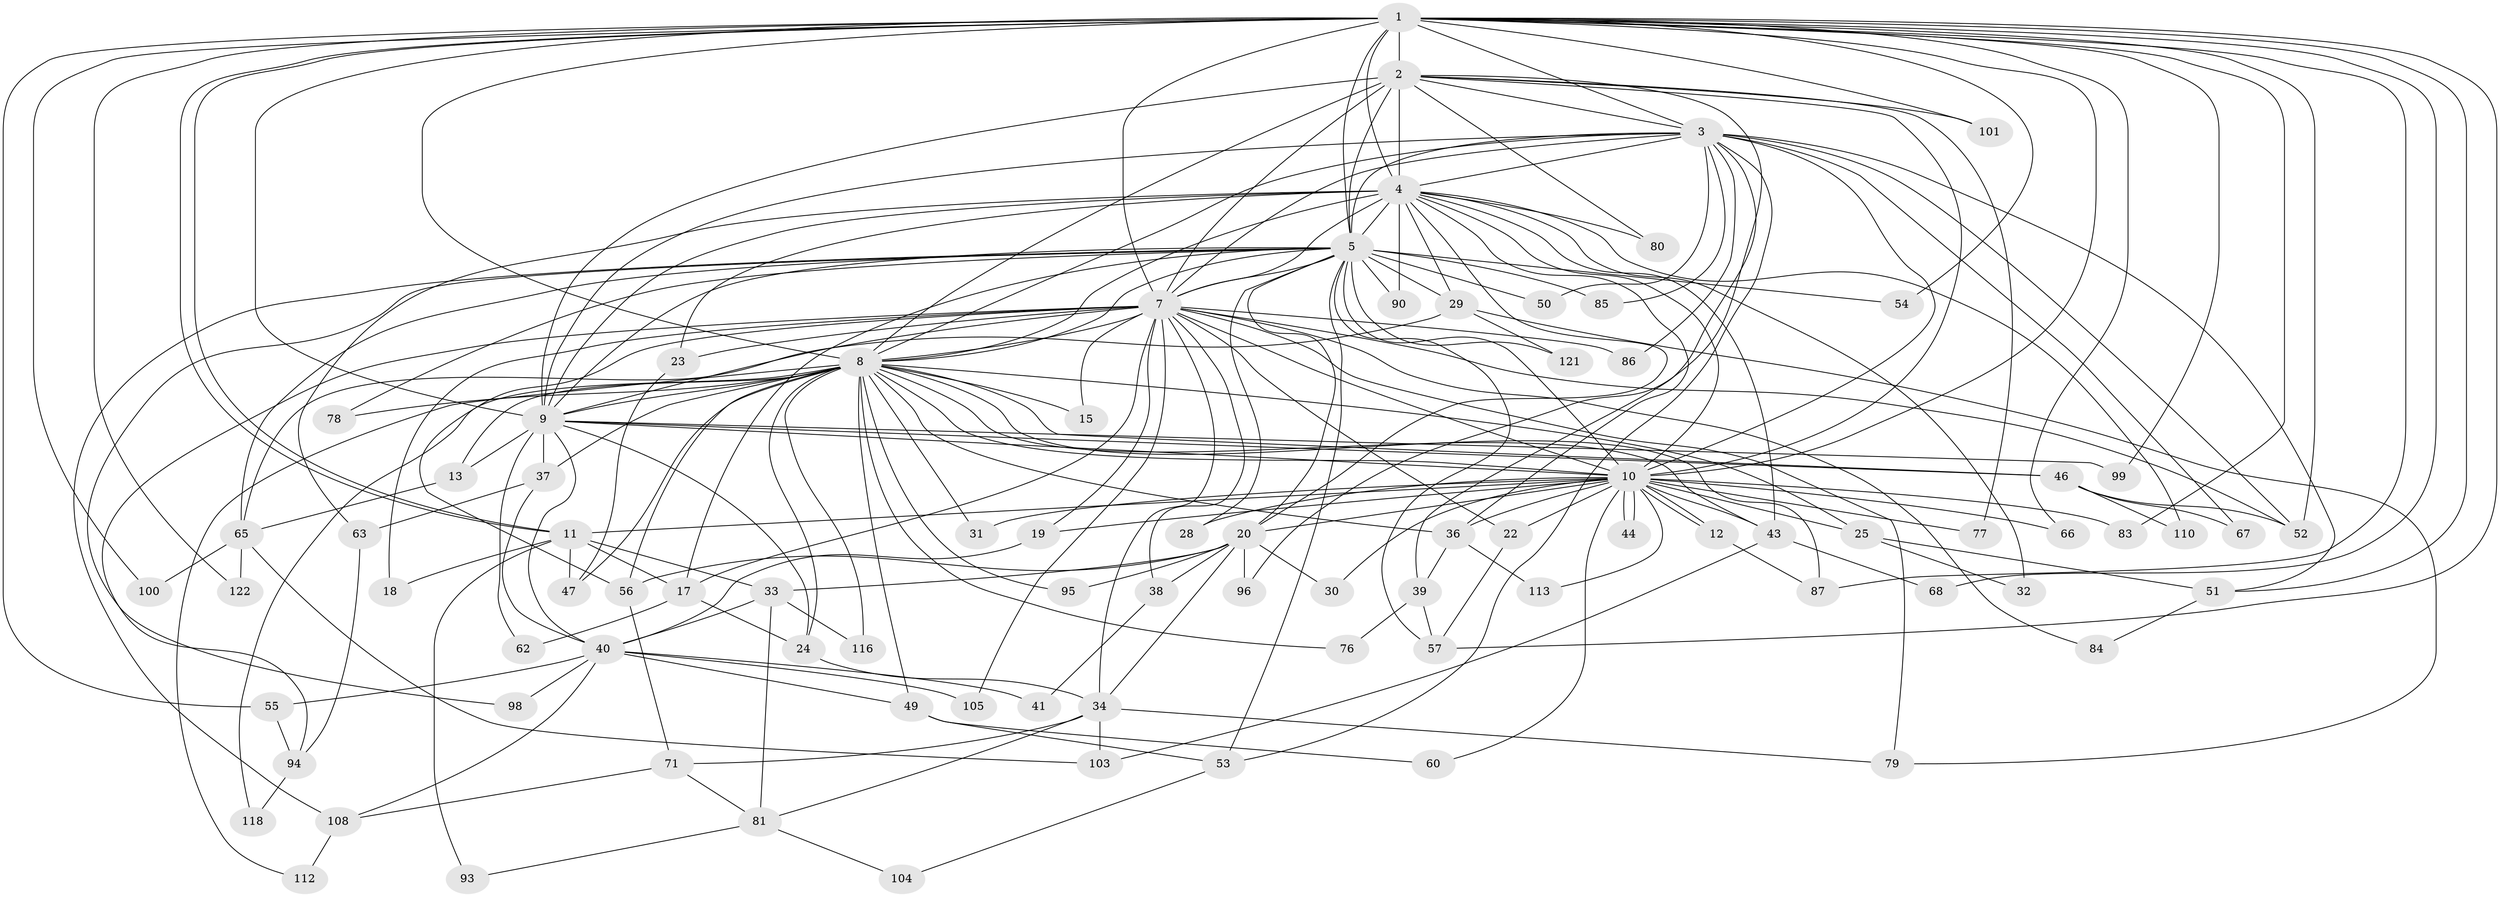 // Generated by graph-tools (version 1.1) at 2025/51/02/27/25 19:51:44]
// undirected, 86 vertices, 214 edges
graph export_dot {
graph [start="1"]
  node [color=gray90,style=filled];
  1 [super="+75"];
  2 [super="+114"];
  3 [super="+26"];
  4 [super="+6"];
  5 [super="+14"];
  7 [super="+91"];
  8 [super="+35"];
  9 [super="+16"];
  10 [super="+21"];
  11 [super="+27"];
  12;
  13;
  15;
  17 [super="+117"];
  18;
  19 [super="+48"];
  20 [super="+73"];
  22;
  23 [super="+88"];
  24 [super="+45"];
  25;
  28;
  29;
  30;
  31;
  32;
  33;
  34 [super="+74"];
  36 [super="+61"];
  37 [super="+42"];
  38;
  39 [super="+59"];
  40 [super="+92"];
  41 [super="+69"];
  43 [super="+115"];
  44 [super="+64"];
  46 [super="+106"];
  47;
  49 [super="+58"];
  50;
  51 [super="+70"];
  52;
  53;
  54;
  55;
  56 [super="+97"];
  57 [super="+119"];
  60;
  62;
  63 [super="+102"];
  65 [super="+72"];
  66;
  67;
  68;
  71 [super="+82"];
  76;
  77;
  78;
  79 [super="+89"];
  80;
  81;
  83;
  84;
  85;
  86;
  87 [super="+107"];
  90 [super="+120"];
  93;
  94;
  95;
  96;
  98;
  99;
  100;
  101;
  103 [super="+109"];
  104;
  105;
  108 [super="+111"];
  110;
  112;
  113;
  116;
  118;
  121;
  122;
  1 -- 2;
  1 -- 3;
  1 -- 4 [weight=2];
  1 -- 5;
  1 -- 7 [weight=2];
  1 -- 8;
  1 -- 9;
  1 -- 10;
  1 -- 11;
  1 -- 11;
  1 -- 51;
  1 -- 52;
  1 -- 54;
  1 -- 55;
  1 -- 57;
  1 -- 66;
  1 -- 68;
  1 -- 83;
  1 -- 87;
  1 -- 99;
  1 -- 100;
  1 -- 101;
  1 -- 122;
  2 -- 3;
  2 -- 4 [weight=3];
  2 -- 5;
  2 -- 7;
  2 -- 8;
  2 -- 9;
  2 -- 10;
  2 -- 77;
  2 -- 80;
  2 -- 96;
  2 -- 101;
  3 -- 4 [weight=2];
  3 -- 5;
  3 -- 7 [weight=2];
  3 -- 8;
  3 -- 9;
  3 -- 10 [weight=2];
  3 -- 50;
  3 -- 52;
  3 -- 53;
  3 -- 67;
  3 -- 85;
  3 -- 86;
  3 -- 39;
  3 -- 51;
  4 -- 5 [weight=3];
  4 -- 7 [weight=2];
  4 -- 8 [weight=2];
  4 -- 9 [weight=2];
  4 -- 10 [weight=2];
  4 -- 20;
  4 -- 23;
  4 -- 29;
  4 -- 32;
  4 -- 43;
  4 -- 63;
  4 -- 110;
  4 -- 80;
  4 -- 90;
  4 -- 36;
  5 -- 7;
  5 -- 8;
  5 -- 9;
  5 -- 10;
  5 -- 20;
  5 -- 28;
  5 -- 29;
  5 -- 50;
  5 -- 53;
  5 -- 54;
  5 -- 78;
  5 -- 85;
  5 -- 98;
  5 -- 108;
  5 -- 121;
  5 -- 90;
  5 -- 65;
  5 -- 17;
  5 -- 57;
  7 -- 8;
  7 -- 9 [weight=2];
  7 -- 10;
  7 -- 15;
  7 -- 17;
  7 -- 18;
  7 -- 19 [weight=2];
  7 -- 22;
  7 -- 23;
  7 -- 34;
  7 -- 38;
  7 -- 79;
  7 -- 84;
  7 -- 86;
  7 -- 94;
  7 -- 105;
  7 -- 52;
  7 -- 56;
  8 -- 9;
  8 -- 10 [weight=2];
  8 -- 13;
  8 -- 15;
  8 -- 24;
  8 -- 25;
  8 -- 31;
  8 -- 36;
  8 -- 37;
  8 -- 43;
  8 -- 46;
  8 -- 47;
  8 -- 49;
  8 -- 56;
  8 -- 76;
  8 -- 78;
  8 -- 87;
  8 -- 95;
  8 -- 112;
  8 -- 116;
  8 -- 118;
  9 -- 10;
  9 -- 13;
  9 -- 37;
  9 -- 40;
  9 -- 46;
  9 -- 62;
  9 -- 99;
  9 -- 24;
  10 -- 12;
  10 -- 12;
  10 -- 19;
  10 -- 22;
  10 -- 25;
  10 -- 30;
  10 -- 31;
  10 -- 36;
  10 -- 44 [weight=2];
  10 -- 44;
  10 -- 60;
  10 -- 66;
  10 -- 77;
  10 -- 113;
  10 -- 83;
  10 -- 28;
  10 -- 20;
  10 -- 11;
  10 -- 43;
  11 -- 17;
  11 -- 18;
  11 -- 33;
  11 -- 93;
  11 -- 47;
  12 -- 87;
  13 -- 65;
  17 -- 24;
  17 -- 62;
  19 -- 40;
  20 -- 30;
  20 -- 33;
  20 -- 38;
  20 -- 56;
  20 -- 95;
  20 -- 34;
  20 -- 96;
  22 -- 57;
  23 -- 47;
  24 -- 34;
  25 -- 32;
  25 -- 51;
  29 -- 65;
  29 -- 79;
  29 -- 121;
  33 -- 40;
  33 -- 81;
  33 -- 116;
  34 -- 71;
  34 -- 81;
  34 -- 103;
  34 -- 79;
  36 -- 39;
  36 -- 113;
  37 -- 63;
  37 -- 40;
  38 -- 41;
  39 -- 57;
  39 -- 76;
  40 -- 41;
  40 -- 49;
  40 -- 55;
  40 -- 98;
  40 -- 105;
  40 -- 108;
  43 -- 68;
  43 -- 103;
  46 -- 67;
  46 -- 110;
  46 -- 52;
  49 -- 60;
  49 -- 53;
  51 -- 84;
  53 -- 104;
  55 -- 94;
  56 -- 71;
  63 -- 94;
  65 -- 103;
  65 -- 122;
  65 -- 100;
  71 -- 81;
  71 -- 108;
  81 -- 93;
  81 -- 104;
  94 -- 118;
  108 -- 112;
}
